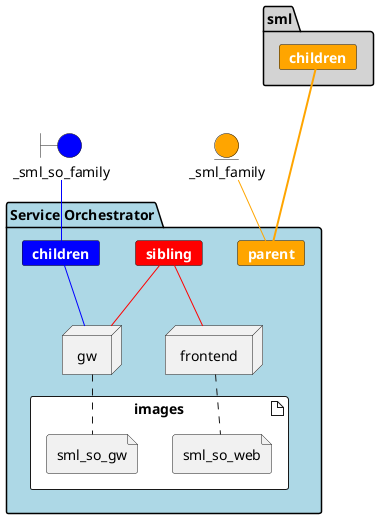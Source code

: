 @startuml


boundary _sml_so_family #blue


entity _sml_family #orange


package  "Service Orchestrator"  #lightblue {
    card children #blue [
        <b><color:white>children</color></b>
    ]
    
    _sml_so_family -[#blue]- children
    
    
    card sibling #red [
        <b><color:white>sibling</color></b>
    ]
    
    
    card parent #orange [
        <b><color:white>parent</color></b>
    ]
    
    
    _sml_family -[#orange]- parent
    
    artifact images #ffffff {
        
        file sml_so_web
        
        file sml_so_gw
        
    }

    node frontend
    frontend .. sml_so_web
    
        sibling -[#red]- frontend
    

    node gw
    gw .. sml_so_gw
    
        children -[#blue]- gw
    
        sibling -[#red]- gw
    




    
}




package sml #lightgray {
    card smlchildren #orange [
        <b><color:white>children</color></b>
    ]
    smlchildren ==[#orange]= parent
}


@enduml
